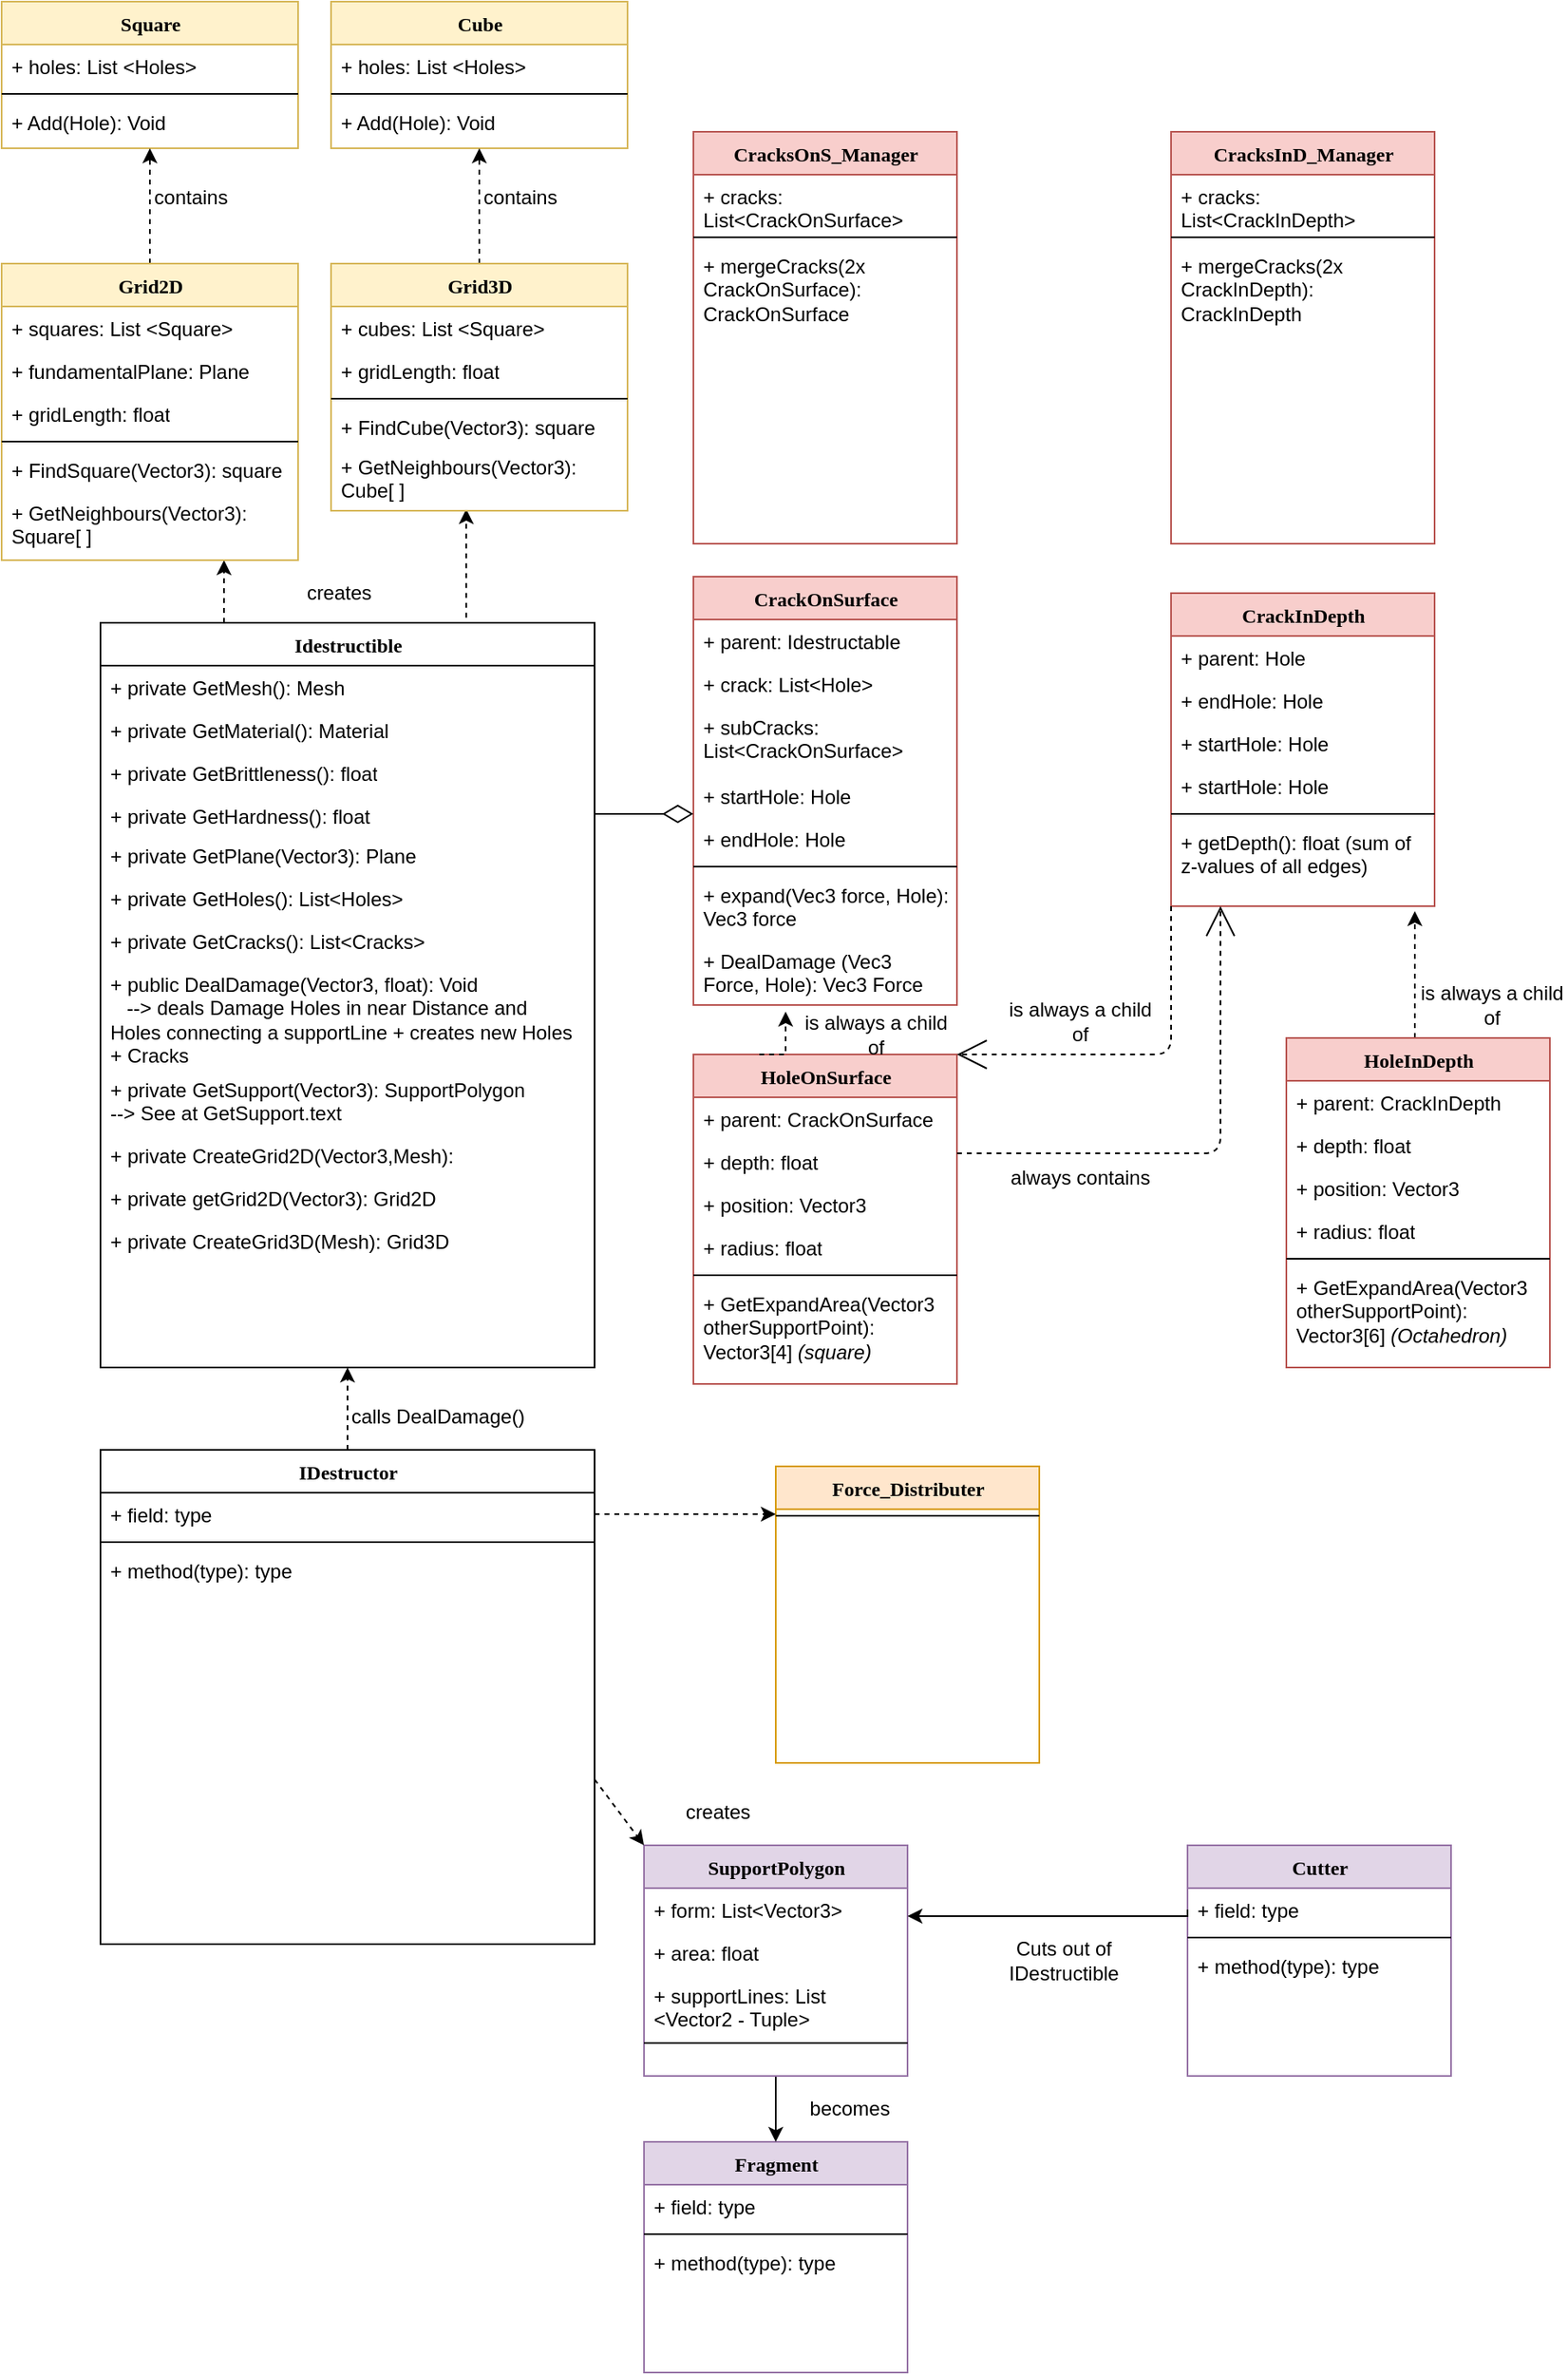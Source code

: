 <mxfile version="14.6.13" type="device"><diagram name="Page-1" id="9f46799a-70d6-7492-0946-bef42562c5a5"><mxGraphModel dx="1086" dy="1656" grid="1" gridSize="10" guides="1" tooltips="1" connect="1" arrows="1" fold="1" page="1" pageScale="1" pageWidth="1100" pageHeight="850" background="#ffffff" math="0" shadow="0"><root><mxCell id="0"/><mxCell id="1" parent="0"/><mxCell id="piRgYFpCSNk2tll7pxg5-8" style="edgeStyle=orthogonalEdgeStyle;rounded=0;orthogonalLoop=1;jettySize=auto;html=1;exitX=0.25;exitY=0;exitDx=0;exitDy=0;entryX=0.75;entryY=1;entryDx=0;entryDy=0;dashed=1;" edge="1" parent="1" source="78961159f06e98e8-17" target="oGWuJyomSNoIkDx-UlUw-43"><mxGeometry relative="1" as="geometry"/></mxCell><mxCell id="piRgYFpCSNk2tll7pxg5-9" style="edgeStyle=orthogonalEdgeStyle;rounded=0;orthogonalLoop=1;jettySize=auto;html=1;exitX=0.75;exitY=0;exitDx=0;exitDy=0;dashed=1;entryX=0.456;entryY=0.975;entryDx=0;entryDy=0;entryPerimeter=0;" edge="1" parent="1" source="78961159f06e98e8-17" target="oGWuJyomSNoIkDx-UlUw-89"><mxGeometry relative="1" as="geometry"><mxPoint x="305" y="40" as="targetPoint"/><Array as="points"><mxPoint x="302" y="98"/></Array></mxGeometry></mxCell><mxCell id="78961159f06e98e8-17" value="Idestructible" style="swimlane;html=1;fontStyle=1;align=center;verticalAlign=top;childLayout=stackLayout;horizontal=1;startSize=26;horizontalStack=0;resizeParent=1;resizeLast=0;collapsible=1;marginBottom=0;swimlaneFillColor=#ffffff;rounded=0;shadow=0;comic=0;labelBackgroundColor=none;strokeWidth=1;fillColor=none;fontFamily=Verdana;fontSize=12" parent="1" vertex="1"><mxGeometry x="80" y="98" width="300" height="452" as="geometry"/></mxCell><mxCell id="78961159f06e98e8-20" value="+ private GetMesh(): Mesh" style="text;html=1;strokeColor=none;fillColor=none;align=left;verticalAlign=top;spacingLeft=4;spacingRight=4;whiteSpace=wrap;overflow=hidden;rotatable=0;points=[[0,0.5],[1,0.5]];portConstraint=eastwest;" parent="78961159f06e98e8-17" vertex="1"><mxGeometry y="26" width="300" height="26" as="geometry"/></mxCell><mxCell id="oGWuJyomSNoIkDx-UlUw-1" value="+ private GetMaterial(): Material" style="text;html=1;strokeColor=none;fillColor=none;align=left;verticalAlign=top;spacingLeft=4;spacingRight=4;whiteSpace=wrap;overflow=hidden;rotatable=0;points=[[0,0.5],[1,0.5]];portConstraint=eastwest;" parent="78961159f06e98e8-17" vertex="1"><mxGeometry y="52" width="300" height="26" as="geometry"/></mxCell><mxCell id="78961159f06e98e8-27" value="+ private GetBrittleness(): float" style="text;html=1;strokeColor=none;fillColor=none;align=left;verticalAlign=top;spacingLeft=4;spacingRight=4;whiteSpace=wrap;overflow=hidden;rotatable=0;points=[[0,0.5],[1,0.5]];portConstraint=eastwest;" parent="78961159f06e98e8-17" vertex="1"><mxGeometry y="78" width="300" height="26" as="geometry"/></mxCell><mxCell id="oGWuJyomSNoIkDx-UlUw-41" value="+ private GetHardness(): float" style="text;html=1;strokeColor=none;fillColor=none;align=left;verticalAlign=top;spacingLeft=4;spacingRight=4;whiteSpace=wrap;overflow=hidden;rotatable=0;points=[[0,0.5],[1,0.5]];portConstraint=eastwest;" parent="78961159f06e98e8-17" vertex="1"><mxGeometry y="104" width="300" height="24" as="geometry"/></mxCell><mxCell id="oGWuJyomSNoIkDx-UlUw-5" value="+ private GetPlane(Vector3): Plane" style="text;html=1;strokeColor=none;fillColor=none;align=left;verticalAlign=top;spacingLeft=4;spacingRight=4;whiteSpace=wrap;overflow=hidden;rotatable=0;points=[[0,0.5],[1,0.5]];portConstraint=eastwest;" parent="78961159f06e98e8-17" vertex="1"><mxGeometry y="128" width="300" height="26" as="geometry"/></mxCell><mxCell id="oGWuJyomSNoIkDx-UlUw-4" value="+ private GetHoles(): List&amp;lt;Holes&amp;gt;" style="text;html=1;strokeColor=none;fillColor=none;align=left;verticalAlign=top;spacingLeft=4;spacingRight=4;whiteSpace=wrap;overflow=hidden;rotatable=0;points=[[0,0.5],[1,0.5]];portConstraint=eastwest;" parent="78961159f06e98e8-17" vertex="1"><mxGeometry y="154" width="300" height="26" as="geometry"/></mxCell><mxCell id="oGWuJyomSNoIkDx-UlUw-7" value="+ private GetCracks(): List&amp;lt;Cracks&amp;gt;" style="text;html=1;strokeColor=none;fillColor=none;align=left;verticalAlign=top;spacingLeft=4;spacingRight=4;whiteSpace=wrap;overflow=hidden;rotatable=0;points=[[0,0.5],[1,0.5]];portConstraint=eastwest;" parent="78961159f06e98e8-17" vertex="1"><mxGeometry y="180" width="300" height="26" as="geometry"/></mxCell><mxCell id="oGWuJyomSNoIkDx-UlUw-2" value="&lt;div&gt;+ public DealDamage(Vector3, float): Void&lt;/div&gt;&lt;div&gt;&amp;nbsp;&amp;nbsp; --&amp;gt; deals Damage Holes in near Distance and&amp;nbsp; Holes connecting a supportLine + creates new Holes + Cracks&lt;br&gt;&lt;/div&gt;" style="text;html=1;strokeColor=none;fillColor=none;align=left;verticalAlign=top;spacingLeft=4;spacingRight=4;whiteSpace=wrap;overflow=hidden;rotatable=0;points=[[0,0.5],[1,0.5]];portConstraint=eastwest;" parent="78961159f06e98e8-17" vertex="1"><mxGeometry y="206" width="300" height="64" as="geometry"/></mxCell><mxCell id="oGWuJyomSNoIkDx-UlUw-3" value="&lt;div&gt;+ private GetSupport(Vector3): SupportPolygon&lt;br&gt;&lt;/div&gt;&lt;div&gt;--&amp;gt; See at GetSupport.text&lt;br&gt;&lt;/div&gt;" style="text;html=1;strokeColor=none;fillColor=none;align=left;verticalAlign=top;spacingLeft=4;spacingRight=4;whiteSpace=wrap;overflow=hidden;rotatable=0;points=[[0,0.5],[1,0.5]];portConstraint=eastwest;" parent="78961159f06e98e8-17" vertex="1"><mxGeometry y="270" width="300" height="40" as="geometry"/></mxCell><mxCell id="oGWuJyomSNoIkDx-UlUw-75" value="+ private CreateGrid2D(Vector3,Mesh): " style="text;html=1;strokeColor=none;fillColor=none;align=left;verticalAlign=top;spacingLeft=4;spacingRight=4;whiteSpace=wrap;overflow=hidden;rotatable=0;points=[[0,0.5],[1,0.5]];portConstraint=eastwest;" parent="78961159f06e98e8-17" vertex="1"><mxGeometry y="310" width="300" height="26" as="geometry"/></mxCell><mxCell id="oGWuJyomSNoIkDx-UlUw-74" value="+ private getGrid2D(Vector3): Grid2D " style="text;html=1;strokeColor=none;fillColor=none;align=left;verticalAlign=top;spacingLeft=4;spacingRight=4;whiteSpace=wrap;overflow=hidden;rotatable=0;points=[[0,0.5],[1,0.5]];portConstraint=eastwest;" parent="78961159f06e98e8-17" vertex="1"><mxGeometry y="336" width="300" height="26" as="geometry"/></mxCell><mxCell id="oGWuJyomSNoIkDx-UlUw-40" value="+ private CreateGrid3D(Mesh): Grid3D" style="text;html=1;strokeColor=none;fillColor=none;align=left;verticalAlign=top;spacingLeft=4;spacingRight=4;whiteSpace=wrap;overflow=hidden;rotatable=0;points=[[0,0.5],[1,0.5]];portConstraint=eastwest;" parent="78961159f06e98e8-17" vertex="1"><mxGeometry y="362" width="300" height="24" as="geometry"/></mxCell><mxCell id="78961159f06e98e8-30" value="CrackOnSurface" style="swimlane;html=1;fontStyle=1;align=center;verticalAlign=top;childLayout=stackLayout;horizontal=1;startSize=26;horizontalStack=0;resizeParent=1;resizeLast=0;collapsible=1;marginBottom=0;swimlaneFillColor=#ffffff;rounded=0;shadow=0;comic=0;labelBackgroundColor=none;strokeWidth=1;fillColor=#f8cecc;fontFamily=Verdana;fontSize=12;strokeColor=#b85450;" parent="1" vertex="1"><mxGeometry x="440" y="70" width="160" height="260" as="geometry"/></mxCell><mxCell id="78961159f06e98e8-31" value="+ parent: Idestructable" style="text;html=1;strokeColor=none;fillColor=none;align=left;verticalAlign=top;spacingLeft=4;spacingRight=4;whiteSpace=wrap;overflow=hidden;rotatable=0;points=[[0,0.5],[1,0.5]];portConstraint=eastwest;" parent="78961159f06e98e8-30" vertex="1"><mxGeometry y="26" width="160" height="26" as="geometry"/></mxCell><mxCell id="78961159f06e98e8-32" value="+ crack: List&amp;lt;Hole&amp;gt;" style="text;html=1;strokeColor=none;fillColor=none;align=left;verticalAlign=top;spacingLeft=4;spacingRight=4;whiteSpace=wrap;overflow=hidden;rotatable=0;points=[[0,0.5],[1,0.5]];portConstraint=eastwest;" parent="78961159f06e98e8-30" vertex="1"><mxGeometry y="52" width="160" height="26" as="geometry"/></mxCell><mxCell id="FCiS4-uJsRQWY3Actarr-5" value="+ subCracks: List&amp;lt;CrackOnSurface&amp;gt;" style="text;html=1;strokeColor=none;fillColor=none;align=left;verticalAlign=top;spacingLeft=4;spacingRight=4;whiteSpace=wrap;overflow=hidden;rotatable=0;points=[[0,0.5],[1,0.5]];portConstraint=eastwest;" parent="78961159f06e98e8-30" vertex="1"><mxGeometry y="78" width="160" height="42" as="geometry"/></mxCell><mxCell id="78961159f06e98e8-33" value="+ startHole: Hole" style="text;html=1;strokeColor=none;fillColor=none;align=left;verticalAlign=top;spacingLeft=4;spacingRight=4;whiteSpace=wrap;overflow=hidden;rotatable=0;points=[[0,0.5],[1,0.5]];portConstraint=eastwest;" parent="78961159f06e98e8-30" vertex="1"><mxGeometry y="120" width="160" height="26" as="geometry"/></mxCell><mxCell id="78961159f06e98e8-34" value="+ endHole: Hole" style="text;html=1;strokeColor=none;fillColor=none;align=left;verticalAlign=top;spacingLeft=4;spacingRight=4;whiteSpace=wrap;overflow=hidden;rotatable=0;points=[[0,0.5],[1,0.5]];portConstraint=eastwest;" parent="78961159f06e98e8-30" vertex="1"><mxGeometry y="146" width="160" height="26" as="geometry"/></mxCell><mxCell id="78961159f06e98e8-38" value="" style="line;html=1;strokeWidth=1;fillColor=none;align=left;verticalAlign=middle;spacingTop=-1;spacingLeft=3;spacingRight=3;rotatable=0;labelPosition=right;points=[];portConstraint=eastwest;" parent="78961159f06e98e8-30" vertex="1"><mxGeometry y="172" width="160" height="8" as="geometry"/></mxCell><mxCell id="78961159f06e98e8-39" value="&lt;div&gt;+ expand(Vec3 force, Hole): &lt;br&gt;&lt;/div&gt;&lt;div&gt;Vec3 force&lt;/div&gt;" style="text;html=1;strokeColor=none;fillColor=none;align=left;verticalAlign=top;spacingLeft=4;spacingRight=4;whiteSpace=wrap;overflow=hidden;rotatable=0;points=[[0,0.5],[1,0.5]];portConstraint=eastwest;" parent="78961159f06e98e8-30" vertex="1"><mxGeometry y="180" width="160" height="40" as="geometry"/></mxCell><mxCell id="78961159f06e98e8-40" value="+ DealDamage (Vec3 Force, Hole): Vec3 Force" style="text;html=1;strokeColor=none;fillColor=none;align=left;verticalAlign=top;spacingLeft=4;spacingRight=4;whiteSpace=wrap;overflow=hidden;rotatable=0;points=[[0,0.5],[1,0.5]];portConstraint=eastwest;" parent="78961159f06e98e8-30" vertex="1"><mxGeometry y="220" width="160" height="40" as="geometry"/></mxCell><mxCell id="78961159f06e98e8-43" value="HoleOnSurface" style="swimlane;html=1;fontStyle=1;align=center;verticalAlign=top;childLayout=stackLayout;horizontal=1;startSize=26;horizontalStack=0;resizeParent=1;resizeLast=0;collapsible=1;marginBottom=0;swimlaneFillColor=#ffffff;rounded=0;shadow=0;comic=0;labelBackgroundColor=none;strokeWidth=1;fillColor=#f8cecc;fontFamily=Verdana;fontSize=12;strokeColor=#b85450;" parent="1" vertex="1"><mxGeometry x="440" y="360" width="160" height="200" as="geometry"/></mxCell><mxCell id="oGWuJyomSNoIkDx-UlUw-8" value="+ parent: CrackOnSurface" style="text;html=1;strokeColor=none;fillColor=none;align=left;verticalAlign=top;spacingLeft=4;spacingRight=4;whiteSpace=wrap;overflow=hidden;rotatable=0;points=[[0,0.5],[1,0.5]];portConstraint=eastwest;" parent="78961159f06e98e8-43" vertex="1"><mxGeometry y="26" width="160" height="26" as="geometry"/></mxCell><mxCell id="78961159f06e98e8-45" value="+ depth: float" style="text;html=1;strokeColor=none;fillColor=none;align=left;verticalAlign=top;spacingLeft=4;spacingRight=4;whiteSpace=wrap;overflow=hidden;rotatable=0;points=[[0,0.5],[1,0.5]];portConstraint=eastwest;" parent="78961159f06e98e8-43" vertex="1"><mxGeometry y="52" width="160" height="26" as="geometry"/></mxCell><mxCell id="78961159f06e98e8-49" value="+ position: Vector3" style="text;html=1;strokeColor=none;fillColor=none;align=left;verticalAlign=top;spacingLeft=4;spacingRight=4;whiteSpace=wrap;overflow=hidden;rotatable=0;points=[[0,0.5],[1,0.5]];portConstraint=eastwest;" parent="78961159f06e98e8-43" vertex="1"><mxGeometry y="78" width="160" height="26" as="geometry"/></mxCell><mxCell id="78961159f06e98e8-50" value="+ radius: float" style="text;html=1;strokeColor=none;fillColor=none;align=left;verticalAlign=top;spacingLeft=4;spacingRight=4;whiteSpace=wrap;overflow=hidden;rotatable=0;points=[[0,0.5],[1,0.5]];portConstraint=eastwest;" parent="78961159f06e98e8-43" vertex="1"><mxGeometry y="104" width="160" height="26" as="geometry"/></mxCell><mxCell id="78961159f06e98e8-51" value="" style="line;html=1;strokeWidth=1;fillColor=none;align=left;verticalAlign=middle;spacingTop=-1;spacingLeft=3;spacingRight=3;rotatable=0;labelPosition=right;points=[];portConstraint=eastwest;" parent="78961159f06e98e8-43" vertex="1"><mxGeometry y="130" width="160" height="8" as="geometry"/></mxCell><mxCell id="78961159f06e98e8-52" value="+ GetExpandArea(Vector3 otherSupportPoint): Vector3[4] &lt;i&gt;(square)&lt;/i&gt;" style="text;html=1;strokeColor=none;fillColor=none;align=left;verticalAlign=top;spacingLeft=4;spacingRight=4;whiteSpace=wrap;overflow=hidden;rotatable=0;points=[[0,0.5],[1,0.5]];portConstraint=eastwest;" parent="78961159f06e98e8-43" vertex="1"><mxGeometry y="138" width="160" height="52" as="geometry"/></mxCell><mxCell id="piRgYFpCSNk2tll7pxg5-22" style="edgeStyle=orthogonalEdgeStyle;rounded=0;orthogonalLoop=1;jettySize=auto;html=1;exitX=0.5;exitY=0;exitDx=0;exitDy=0;entryX=0.5;entryY=1;entryDx=0;entryDy=0;dashed=1;" edge="1" parent="1" source="78961159f06e98e8-56" target="78961159f06e98e8-17"><mxGeometry relative="1" as="geometry"/></mxCell><mxCell id="78961159f06e98e8-56" value="IDestructor" style="swimlane;html=1;fontStyle=1;align=center;verticalAlign=top;childLayout=stackLayout;horizontal=1;startSize=26;horizontalStack=0;resizeParent=1;resizeLast=0;collapsible=1;marginBottom=0;swimlaneFillColor=#ffffff;rounded=0;shadow=0;comic=0;labelBackgroundColor=none;strokeWidth=1;fillColor=none;fontFamily=Verdana;fontSize=12" parent="1" vertex="1"><mxGeometry x="80" y="600" width="300" height="300" as="geometry"/></mxCell><mxCell id="78961159f06e98e8-57" value="+ field: type" style="text;html=1;strokeColor=none;fillColor=none;align=left;verticalAlign=top;spacingLeft=4;spacingRight=4;whiteSpace=wrap;overflow=hidden;rotatable=0;points=[[0,0.5],[1,0.5]];portConstraint=eastwest;" parent="78961159f06e98e8-56" vertex="1"><mxGeometry y="26" width="300" height="26" as="geometry"/></mxCell><mxCell id="78961159f06e98e8-64" value="" style="line;html=1;strokeWidth=1;fillColor=none;align=left;verticalAlign=middle;spacingTop=-1;spacingLeft=3;spacingRight=3;rotatable=0;labelPosition=right;points=[];portConstraint=eastwest;" parent="78961159f06e98e8-56" vertex="1"><mxGeometry y="52" width="300" height="8" as="geometry"/></mxCell><mxCell id="78961159f06e98e8-68" value="+ method(type): type" style="text;html=1;strokeColor=none;fillColor=none;align=left;verticalAlign=top;spacingLeft=4;spacingRight=4;whiteSpace=wrap;overflow=hidden;rotatable=0;points=[[0,0.5],[1,0.5]];portConstraint=eastwest;" parent="78961159f06e98e8-56" vertex="1"><mxGeometry y="60" width="300" height="26" as="geometry"/></mxCell><mxCell id="78961159f06e98e8-69" value="CrackInDepth" style="swimlane;html=1;fontStyle=1;align=center;verticalAlign=top;childLayout=stackLayout;horizontal=1;startSize=26;horizontalStack=0;resizeParent=1;resizeLast=0;collapsible=1;marginBottom=0;swimlaneFillColor=#ffffff;rounded=0;shadow=0;comic=0;labelBackgroundColor=none;strokeWidth=1;fillColor=#f8cecc;fontFamily=Verdana;fontSize=12;strokeColor=#b85450;" parent="1" vertex="1"><mxGeometry x="730" y="80" width="160" height="190" as="geometry"/></mxCell><mxCell id="78961159f06e98e8-70" value="+ parent: Hole" style="text;html=1;strokeColor=none;fillColor=none;align=left;verticalAlign=top;spacingLeft=4;spacingRight=4;whiteSpace=wrap;overflow=hidden;rotatable=0;points=[[0,0.5],[1,0.5]];portConstraint=eastwest;" parent="78961159f06e98e8-69" vertex="1"><mxGeometry y="26" width="160" height="26" as="geometry"/></mxCell><mxCell id="oGWuJyomSNoIkDx-UlUw-94" value="+ endHole: Hole" style="text;html=1;strokeColor=none;fillColor=none;align=left;verticalAlign=top;spacingLeft=4;spacingRight=4;whiteSpace=wrap;overflow=hidden;rotatable=0;points=[[0,0.5],[1,0.5]];portConstraint=eastwest;" parent="78961159f06e98e8-69" vertex="1"><mxGeometry y="52" width="160" height="26" as="geometry"/></mxCell><mxCell id="gMckMc0thLm8B-puKEMD-7" value="+ startHole: Hole" style="text;html=1;strokeColor=none;fillColor=none;align=left;verticalAlign=top;spacingLeft=4;spacingRight=4;whiteSpace=wrap;overflow=hidden;rotatable=0;points=[[0,0.5],[1,0.5]];portConstraint=eastwest;" parent="78961159f06e98e8-69" vertex="1"><mxGeometry y="78" width="160" height="26" as="geometry"/></mxCell><mxCell id="oGWuJyomSNoIkDx-UlUw-93" value="+ startHole: Hole" style="text;html=1;strokeColor=none;fillColor=none;align=left;verticalAlign=top;spacingLeft=4;spacingRight=4;whiteSpace=wrap;overflow=hidden;rotatable=0;points=[[0,0.5],[1,0.5]];portConstraint=eastwest;" parent="78961159f06e98e8-69" vertex="1"><mxGeometry y="104" width="160" height="26" as="geometry"/></mxCell><mxCell id="78961159f06e98e8-77" value="" style="line;html=1;strokeWidth=1;fillColor=none;align=left;verticalAlign=middle;spacingTop=-1;spacingLeft=3;spacingRight=3;rotatable=0;labelPosition=right;points=[];portConstraint=eastwest;" parent="78961159f06e98e8-69" vertex="1"><mxGeometry y="130" width="160" height="8" as="geometry"/></mxCell><mxCell id="gMckMc0thLm8B-puKEMD-16" value="+ getDepth(): float (sum of z-values of all edges)" style="text;html=1;strokeColor=none;fillColor=none;align=left;verticalAlign=top;spacingLeft=4;spacingRight=4;whiteSpace=wrap;overflow=hidden;rotatable=0;points=[[0,0.5],[1,0.5]];portConstraint=eastwest;" parent="78961159f06e98e8-69" vertex="1"><mxGeometry y="138" width="160" height="52" as="geometry"/></mxCell><mxCell id="78961159f06e98e8-82" value="Square" style="swimlane;html=1;fontStyle=1;align=center;verticalAlign=top;childLayout=stackLayout;horizontal=1;startSize=26;horizontalStack=0;resizeParent=1;resizeLast=0;collapsible=1;marginBottom=0;swimlaneFillColor=#ffffff;rounded=0;shadow=0;comic=0;labelBackgroundColor=none;strokeWidth=1;fillColor=#fff2cc;fontFamily=Verdana;fontSize=12;strokeColor=#d6b656;" parent="1" vertex="1"><mxGeometry x="20" y="-279" width="180" height="89" as="geometry"/></mxCell><mxCell id="78961159f06e98e8-83" value="+ holes: List &amp;lt;Holes&amp;gt;" style="text;html=1;strokeColor=none;fillColor=none;align=left;verticalAlign=top;spacingLeft=4;spacingRight=4;whiteSpace=wrap;overflow=hidden;rotatable=0;points=[[0,0.5],[1,0.5]];portConstraint=eastwest;" parent="78961159f06e98e8-82" vertex="1"><mxGeometry y="26" width="180" height="26" as="geometry"/></mxCell><mxCell id="78961159f06e98e8-90" value="" style="line;html=1;strokeWidth=1;fillColor=none;align=left;verticalAlign=middle;spacingTop=-1;spacingLeft=3;spacingRight=3;rotatable=0;labelPosition=right;points=[];portConstraint=eastwest;" parent="78961159f06e98e8-82" vertex="1"><mxGeometry y="52" width="180" height="8" as="geometry"/></mxCell><mxCell id="78961159f06e98e8-91" value="+ Add(Hole): Void" style="text;html=1;strokeColor=none;fillColor=none;align=left;verticalAlign=top;spacingLeft=4;spacingRight=4;whiteSpace=wrap;overflow=hidden;rotatable=0;points=[[0,0.5],[1,0.5]];portConstraint=eastwest;" parent="78961159f06e98e8-82" vertex="1"><mxGeometry y="60" width="180" height="26" as="geometry"/></mxCell><mxCell id="78961159f06e98e8-108" value="Fragment " style="swimlane;html=1;fontStyle=1;align=center;verticalAlign=top;childLayout=stackLayout;horizontal=1;startSize=26;horizontalStack=0;resizeParent=1;resizeLast=0;collapsible=1;marginBottom=0;swimlaneFillColor=#ffffff;rounded=0;shadow=0;comic=0;labelBackgroundColor=none;strokeWidth=1;fillColor=#e1d5e7;fontFamily=Verdana;fontSize=12;strokeColor=#9673a6;" parent="1" vertex="1"><mxGeometry x="410" y="1020" width="160" height="140" as="geometry"/></mxCell><mxCell id="78961159f06e98e8-109" value="+ field: type" style="text;html=1;strokeColor=none;fillColor=none;align=left;verticalAlign=top;spacingLeft=4;spacingRight=4;whiteSpace=wrap;overflow=hidden;rotatable=0;points=[[0,0.5],[1,0.5]];portConstraint=eastwest;" parent="78961159f06e98e8-108" vertex="1"><mxGeometry y="26" width="160" height="26" as="geometry"/></mxCell><mxCell id="78961159f06e98e8-116" value="" style="line;html=1;strokeWidth=1;fillColor=none;align=left;verticalAlign=middle;spacingTop=-1;spacingLeft=3;spacingRight=3;rotatable=0;labelPosition=right;points=[];portConstraint=eastwest;" parent="78961159f06e98e8-108" vertex="1"><mxGeometry y="52" width="160" height="8" as="geometry"/></mxCell><mxCell id="FCiS4-uJsRQWY3Actarr-7" value="+ method(type): type" style="text;html=1;strokeColor=none;fillColor=none;align=left;verticalAlign=top;spacingLeft=4;spacingRight=4;whiteSpace=wrap;overflow=hidden;rotatable=0;points=[[0,0.5],[1,0.5]];portConstraint=eastwest;" parent="78961159f06e98e8-108" vertex="1"><mxGeometry y="60" width="160" height="26" as="geometry"/></mxCell><mxCell id="78961159f06e98e8-121" style="edgeStyle=elbowEdgeStyle;html=1;labelBackgroundColor=none;startFill=0;startSize=8;endArrow=diamondThin;endFill=0;endSize=16;fontFamily=Verdana;fontSize=12;elbow=vertical;" parent="1" source="78961159f06e98e8-17" target="78961159f06e98e8-30" edge="1"><mxGeometry relative="1" as="geometry"><mxPoint x="250" y="259.882" as="sourcePoint"/></mxGeometry></mxCell><mxCell id="oGWuJyomSNoIkDx-UlUw-15" style="edgeStyle=elbowEdgeStyle;html=1;labelBackgroundColor=none;startFill=0;startSize=8;endArrow=open;endFill=0;endSize=16;fontFamily=Verdana;fontSize=12;elbow=vertical;dashed=1;" parent="1" edge="1"><mxGeometry relative="1" as="geometry"><mxPoint x="730" y="270" as="sourcePoint"/><mxPoint x="600" y="360" as="targetPoint"/><Array as="points"><mxPoint x="680" y="360"/><mxPoint x="680" y="370"/><mxPoint x="690" y="350"/><mxPoint x="590" y="360"/><mxPoint x="620" y="290"/><mxPoint x="620" y="340"/><mxPoint x="660" y="290"/><mxPoint x="650" y="405"/><mxPoint x="600" y="320"/><mxPoint x="600" y="410"/><mxPoint x="840" y="222"/></Array></mxGeometry></mxCell><mxCell id="oGWuJyomSNoIkDx-UlUw-16" value="&lt;div&gt;is always a child of&lt;br&gt;&lt;/div&gt;" style="text;html=1;strokeColor=none;fillColor=none;align=center;verticalAlign=middle;whiteSpace=wrap;rounded=0;" parent="1" vertex="1"><mxGeometry x="630" y="330" width="90" height="20" as="geometry"/></mxCell><mxCell id="oGWuJyomSNoIkDx-UlUw-17" value="Cutter" style="swimlane;html=1;fontStyle=1;align=center;verticalAlign=top;childLayout=stackLayout;horizontal=1;startSize=26;horizontalStack=0;resizeParent=1;resizeLast=0;collapsible=1;marginBottom=0;swimlaneFillColor=#ffffff;rounded=0;shadow=0;comic=0;labelBackgroundColor=none;strokeWidth=1;fillColor=#e1d5e7;fontFamily=Verdana;fontSize=12;strokeColor=#9673a6;" parent="1" vertex="1"><mxGeometry x="740" y="840" width="160" height="140" as="geometry"/></mxCell><mxCell id="oGWuJyomSNoIkDx-UlUw-18" value="+ field: type" style="text;html=1;strokeColor=none;fillColor=none;align=left;verticalAlign=top;spacingLeft=4;spacingRight=4;whiteSpace=wrap;overflow=hidden;rotatable=0;points=[[0,0.5],[1,0.5]];portConstraint=eastwest;" parent="oGWuJyomSNoIkDx-UlUw-17" vertex="1"><mxGeometry y="26" width="160" height="26" as="geometry"/></mxCell><mxCell id="oGWuJyomSNoIkDx-UlUw-25" value="" style="line;html=1;strokeWidth=1;fillColor=none;align=left;verticalAlign=middle;spacingTop=-1;spacingLeft=3;spacingRight=3;rotatable=0;labelPosition=right;points=[];portConstraint=eastwest;" parent="oGWuJyomSNoIkDx-UlUw-17" vertex="1"><mxGeometry y="52" width="160" height="8" as="geometry"/></mxCell><mxCell id="oGWuJyomSNoIkDx-UlUw-26" value="+ method(type): type" style="text;html=1;strokeColor=none;fillColor=none;align=left;verticalAlign=top;spacingLeft=4;spacingRight=4;whiteSpace=wrap;overflow=hidden;rotatable=0;points=[[0,0.5],[1,0.5]];portConstraint=eastwest;" parent="oGWuJyomSNoIkDx-UlUw-17" vertex="1"><mxGeometry y="60" width="160" height="26" as="geometry"/></mxCell><mxCell id="oGWuJyomSNoIkDx-UlUw-28" value="CracksInD_Manager" style="swimlane;html=1;fontStyle=1;align=center;verticalAlign=top;childLayout=stackLayout;horizontal=1;startSize=26;horizontalStack=0;resizeParent=1;resizeLast=0;collapsible=1;marginBottom=0;swimlaneFillColor=#ffffff;rounded=0;shadow=0;comic=0;labelBackgroundColor=none;strokeWidth=1;fillColor=#f8cecc;fontFamily=Verdana;fontSize=12;strokeColor=#b85450;" parent="1" vertex="1"><mxGeometry x="730" y="-200" width="160" height="250" as="geometry"/></mxCell><mxCell id="FCiS4-uJsRQWY3Actarr-3" value="+ cracks: List&amp;lt;CrackInDepth&amp;gt;" style="text;html=1;strokeColor=none;fillColor=none;align=left;verticalAlign=top;spacingLeft=4;spacingRight=4;whiteSpace=wrap;overflow=hidden;rotatable=0;points=[[0,0.5],[1,0.5]];portConstraint=eastwest;" parent="oGWuJyomSNoIkDx-UlUw-28" vertex="1"><mxGeometry y="26" width="160" height="34" as="geometry"/></mxCell><mxCell id="oGWuJyomSNoIkDx-UlUw-36" value="" style="line;html=1;strokeWidth=1;fillColor=none;align=left;verticalAlign=middle;spacingTop=-1;spacingLeft=3;spacingRight=3;rotatable=0;labelPosition=right;points=[];portConstraint=eastwest;" parent="oGWuJyomSNoIkDx-UlUw-28" vertex="1"><mxGeometry y="60" width="160" height="8" as="geometry"/></mxCell><mxCell id="FCiS4-uJsRQWY3Actarr-4" value="+ mergeCracks(2x CrackInDepth): CrackInDepth" style="text;html=1;strokeColor=none;fillColor=none;align=left;verticalAlign=top;spacingLeft=4;spacingRight=4;whiteSpace=wrap;overflow=hidden;rotatable=0;points=[[0,0.5],[1,0.5]];portConstraint=eastwest;" parent="oGWuJyomSNoIkDx-UlUw-28" vertex="1"><mxGeometry y="68" width="160" height="56" as="geometry"/></mxCell><mxCell id="piRgYFpCSNk2tll7pxg5-12" style="edgeStyle=orthogonalEdgeStyle;rounded=0;orthogonalLoop=1;jettySize=auto;html=1;exitX=0.5;exitY=0;exitDx=0;exitDy=0;entryX=0.5;entryY=1;entryDx=0;entryDy=0;dashed=1;" edge="1" parent="1" source="oGWuJyomSNoIkDx-UlUw-43" target="78961159f06e98e8-82"><mxGeometry relative="1" as="geometry"/></mxCell><mxCell id="oGWuJyomSNoIkDx-UlUw-43" value="Grid2D" style="swimlane;html=1;fontStyle=1;align=center;verticalAlign=top;childLayout=stackLayout;horizontal=1;startSize=26;horizontalStack=0;resizeParent=1;resizeLast=0;collapsible=1;marginBottom=0;swimlaneFillColor=#ffffff;rounded=0;shadow=0;comic=0;labelBackgroundColor=none;strokeWidth=1;fillColor=#fff2cc;fontFamily=Verdana;fontSize=12;strokeColor=#d6b656;" parent="1" vertex="1"><mxGeometry x="20" y="-120" width="180" height="180" as="geometry"/></mxCell><mxCell id="oGWuJyomSNoIkDx-UlUw-44" value="+ squares: List &amp;lt;Square&amp;gt;" style="text;html=1;strokeColor=none;fillColor=none;align=left;verticalAlign=top;spacingLeft=4;spacingRight=4;whiteSpace=wrap;overflow=hidden;rotatable=0;points=[[0,0.5],[1,0.5]];portConstraint=eastwest;" parent="oGWuJyomSNoIkDx-UlUw-43" vertex="1"><mxGeometry y="26" width="180" height="26" as="geometry"/></mxCell><mxCell id="oGWuJyomSNoIkDx-UlUw-45" value="&lt;div&gt;+ fundamentalPlane:&amp;nbsp;Plane&lt;/div&gt;" style="text;html=1;strokeColor=none;fillColor=none;align=left;verticalAlign=top;spacingLeft=4;spacingRight=4;whiteSpace=wrap;overflow=hidden;rotatable=0;points=[[0,0.5],[1,0.5]];portConstraint=eastwest;" parent="oGWuJyomSNoIkDx-UlUw-43" vertex="1"><mxGeometry y="52" width="180" height="26" as="geometry"/></mxCell><mxCell id="oGWuJyomSNoIkDx-UlUw-77" value="&lt;div&gt;+ gridLength: float&lt;br&gt;&lt;/div&gt;" style="text;html=1;strokeColor=none;fillColor=none;align=left;verticalAlign=top;spacingLeft=4;spacingRight=4;whiteSpace=wrap;overflow=hidden;rotatable=0;points=[[0,0.5],[1,0.5]];portConstraint=eastwest;" parent="oGWuJyomSNoIkDx-UlUw-43" vertex="1"><mxGeometry y="78" width="180" height="26" as="geometry"/></mxCell><mxCell id="oGWuJyomSNoIkDx-UlUw-51" value="" style="line;html=1;strokeWidth=1;fillColor=none;align=left;verticalAlign=middle;spacingTop=-1;spacingLeft=3;spacingRight=3;rotatable=0;labelPosition=right;points=[];portConstraint=eastwest;" parent="oGWuJyomSNoIkDx-UlUw-43" vertex="1"><mxGeometry y="104" width="180" height="8" as="geometry"/></mxCell><mxCell id="oGWuJyomSNoIkDx-UlUw-52" value="+ FindSquare(Vector3): square" style="text;html=1;strokeColor=none;fillColor=none;align=left;verticalAlign=top;spacingLeft=4;spacingRight=4;whiteSpace=wrap;overflow=hidden;rotatable=0;points=[[0,0.5],[1,0.5]];portConstraint=eastwest;" parent="oGWuJyomSNoIkDx-UlUw-43" vertex="1"><mxGeometry y="112" width="180" height="26" as="geometry"/></mxCell><mxCell id="oGWuJyomSNoIkDx-UlUw-88" value="+ GetNeighbours(Vector3): Square[ ]" style="text;html=1;strokeColor=none;fillColor=none;align=left;verticalAlign=top;spacingLeft=4;spacingRight=4;whiteSpace=wrap;overflow=hidden;rotatable=0;points=[[0,0.5],[1,0.5]];portConstraint=eastwest;" parent="oGWuJyomSNoIkDx-UlUw-43" vertex="1"><mxGeometry y="138" width="180" height="32" as="geometry"/></mxCell><mxCell id="oGWuJyomSNoIkDx-UlUw-54" value="CracksOnS_Manager" style="swimlane;html=1;fontStyle=1;align=center;verticalAlign=top;childLayout=stackLayout;horizontal=1;startSize=26;horizontalStack=0;resizeParent=1;resizeLast=0;collapsible=1;marginBottom=0;swimlaneFillColor=#ffffff;rounded=0;shadow=0;comic=0;labelBackgroundColor=none;strokeWidth=1;fillColor=#f8cecc;fontFamily=Verdana;fontSize=12;strokeColor=#b85450;" parent="1" vertex="1"><mxGeometry x="440" y="-200" width="160" height="250" as="geometry"/></mxCell><mxCell id="oGWuJyomSNoIkDx-UlUw-55" value="+ cracks: List&amp;lt;CrackOnSurface&amp;gt;" style="text;html=1;strokeColor=none;fillColor=none;align=left;verticalAlign=top;spacingLeft=4;spacingRight=4;whiteSpace=wrap;overflow=hidden;rotatable=0;points=[[0,0.5],[1,0.5]];portConstraint=eastwest;" parent="oGWuJyomSNoIkDx-UlUw-54" vertex="1"><mxGeometry y="26" width="160" height="34" as="geometry"/></mxCell><mxCell id="oGWuJyomSNoIkDx-UlUw-62" value="" style="line;html=1;strokeWidth=1;fillColor=none;align=left;verticalAlign=middle;spacingTop=-1;spacingLeft=3;spacingRight=3;rotatable=0;labelPosition=right;points=[];portConstraint=eastwest;" parent="oGWuJyomSNoIkDx-UlUw-54" vertex="1"><mxGeometry y="60" width="160" height="8" as="geometry"/></mxCell><mxCell id="oGWuJyomSNoIkDx-UlUw-63" value="+ mergeCracks(2x CrackOnSurface): CrackOnSurface" style="text;html=1;strokeColor=none;fillColor=none;align=left;verticalAlign=top;spacingLeft=4;spacingRight=4;whiteSpace=wrap;overflow=hidden;rotatable=0;points=[[0,0.5],[1,0.5]];portConstraint=eastwest;" parent="oGWuJyomSNoIkDx-UlUw-54" vertex="1"><mxGeometry y="68" width="160" height="56" as="geometry"/></mxCell><mxCell id="oGWuJyomSNoIkDx-UlUw-78" value="Cube" style="swimlane;html=1;fontStyle=1;align=center;verticalAlign=top;childLayout=stackLayout;horizontal=1;startSize=26;horizontalStack=0;resizeParent=1;resizeLast=0;collapsible=1;marginBottom=0;swimlaneFillColor=#ffffff;rounded=0;shadow=0;comic=0;labelBackgroundColor=none;strokeWidth=1;fillColor=#fff2cc;fontFamily=Verdana;fontSize=12;strokeColor=#d6b656;" parent="1" vertex="1"><mxGeometry x="220" y="-279" width="180" height="89" as="geometry"/></mxCell><mxCell id="oGWuJyomSNoIkDx-UlUw-79" value="+ holes: List &amp;lt;Holes&amp;gt;" style="text;html=1;strokeColor=none;fillColor=none;align=left;verticalAlign=top;spacingLeft=4;spacingRight=4;whiteSpace=wrap;overflow=hidden;rotatable=0;points=[[0,0.5],[1,0.5]];portConstraint=eastwest;" parent="oGWuJyomSNoIkDx-UlUw-78" vertex="1"><mxGeometry y="26" width="180" height="26" as="geometry"/></mxCell><mxCell id="oGWuJyomSNoIkDx-UlUw-80" value="" style="line;html=1;strokeWidth=1;fillColor=none;align=left;verticalAlign=middle;spacingTop=-1;spacingLeft=3;spacingRight=3;rotatable=0;labelPosition=right;points=[];portConstraint=eastwest;" parent="oGWuJyomSNoIkDx-UlUw-78" vertex="1"><mxGeometry y="52" width="180" height="8" as="geometry"/></mxCell><mxCell id="oGWuJyomSNoIkDx-UlUw-81" value="+ Add(Hole): Void" style="text;html=1;strokeColor=none;fillColor=none;align=left;verticalAlign=top;spacingLeft=4;spacingRight=4;whiteSpace=wrap;overflow=hidden;rotatable=0;points=[[0,0.5],[1,0.5]];portConstraint=eastwest;" parent="oGWuJyomSNoIkDx-UlUw-78" vertex="1"><mxGeometry y="60" width="180" height="26" as="geometry"/></mxCell><mxCell id="piRgYFpCSNk2tll7pxg5-13" style="edgeStyle=orthogonalEdgeStyle;rounded=0;orthogonalLoop=1;jettySize=auto;html=1;exitX=0.5;exitY=0;exitDx=0;exitDy=0;entryX=0.5;entryY=1;entryDx=0;entryDy=0;dashed=1;" edge="1" parent="1" source="oGWuJyomSNoIkDx-UlUw-82" target="oGWuJyomSNoIkDx-UlUw-78"><mxGeometry relative="1" as="geometry"/></mxCell><mxCell id="oGWuJyomSNoIkDx-UlUw-82" value="Grid3D" style="swimlane;html=1;fontStyle=1;align=center;verticalAlign=top;childLayout=stackLayout;horizontal=1;startSize=26;horizontalStack=0;resizeParent=1;resizeLast=0;collapsible=1;marginBottom=0;swimlaneFillColor=#ffffff;rounded=0;shadow=0;comic=0;labelBackgroundColor=none;strokeWidth=1;fillColor=#fff2cc;fontFamily=Verdana;fontSize=12;strokeColor=#d6b656;" parent="1" vertex="1"><mxGeometry x="220" y="-120" width="180" height="150" as="geometry"/></mxCell><mxCell id="oGWuJyomSNoIkDx-UlUw-83" value="+ cubes: List &amp;lt;Square&amp;gt;" style="text;html=1;strokeColor=none;fillColor=none;align=left;verticalAlign=top;spacingLeft=4;spacingRight=4;whiteSpace=wrap;overflow=hidden;rotatable=0;points=[[0,0.5],[1,0.5]];portConstraint=eastwest;" parent="oGWuJyomSNoIkDx-UlUw-82" vertex="1"><mxGeometry y="26" width="180" height="26" as="geometry"/></mxCell><mxCell id="oGWuJyomSNoIkDx-UlUw-85" value="&lt;div&gt;+ gridLength: float&lt;br&gt;&lt;/div&gt;" style="text;html=1;strokeColor=none;fillColor=none;align=left;verticalAlign=top;spacingLeft=4;spacingRight=4;whiteSpace=wrap;overflow=hidden;rotatable=0;points=[[0,0.5],[1,0.5]];portConstraint=eastwest;" parent="oGWuJyomSNoIkDx-UlUw-82" vertex="1"><mxGeometry y="52" width="180" height="26" as="geometry"/></mxCell><mxCell id="oGWuJyomSNoIkDx-UlUw-86" value="" style="line;html=1;strokeWidth=1;fillColor=none;align=left;verticalAlign=middle;spacingTop=-1;spacingLeft=3;spacingRight=3;rotatable=0;labelPosition=right;points=[];portConstraint=eastwest;" parent="oGWuJyomSNoIkDx-UlUw-82" vertex="1"><mxGeometry y="78" width="180" height="8" as="geometry"/></mxCell><mxCell id="oGWuJyomSNoIkDx-UlUw-87" value="+ FindCube(Vector3): square" style="text;html=1;strokeColor=none;fillColor=none;align=left;verticalAlign=top;spacingLeft=4;spacingRight=4;whiteSpace=wrap;overflow=hidden;rotatable=0;points=[[0,0.5],[1,0.5]];portConstraint=eastwest;" parent="oGWuJyomSNoIkDx-UlUw-82" vertex="1"><mxGeometry y="86" width="180" height="24" as="geometry"/></mxCell><mxCell id="oGWuJyomSNoIkDx-UlUw-89" value="+ GetNeighbours(Vector3): Cube[ ]" style="text;html=1;strokeColor=none;fillColor=none;align=left;verticalAlign=top;spacingLeft=4;spacingRight=4;whiteSpace=wrap;overflow=hidden;rotatable=0;points=[[0,0.5],[1,0.5]];portConstraint=eastwest;" parent="oGWuJyomSNoIkDx-UlUw-82" vertex="1"><mxGeometry y="110" width="180" height="40" as="geometry"/></mxCell><mxCell id="piRgYFpCSNk2tll7pxg5-3" style="edgeStyle=orthogonalEdgeStyle;rounded=0;orthogonalLoop=1;jettySize=auto;html=1;exitX=0.5;exitY=1;exitDx=0;exitDy=0;entryX=0.5;entryY=0;entryDx=0;entryDy=0;" edge="1" parent="1" source="oGWuJyomSNoIkDx-UlUw-95" target="78961159f06e98e8-108"><mxGeometry relative="1" as="geometry"/></mxCell><mxCell id="oGWuJyomSNoIkDx-UlUw-95" value="SupportPolygon" style="swimlane;html=1;fontStyle=1;align=center;verticalAlign=top;childLayout=stackLayout;horizontal=1;startSize=26;horizontalStack=0;resizeParent=1;resizeLast=0;collapsible=1;marginBottom=0;swimlaneFillColor=#ffffff;rounded=0;shadow=0;comic=0;labelBackgroundColor=none;strokeWidth=1;fillColor=#e1d5e7;fontFamily=Verdana;fontSize=12;strokeColor=#9673a6;" parent="1" vertex="1"><mxGeometry x="410" y="840" width="160" height="140" as="geometry"/></mxCell><mxCell id="oGWuJyomSNoIkDx-UlUw-96" value="+ form: List&amp;lt;Vector3&amp;gt;" style="text;html=1;strokeColor=none;fillColor=none;align=left;verticalAlign=top;spacingLeft=4;spacingRight=4;whiteSpace=wrap;overflow=hidden;rotatable=0;points=[[0,0.5],[1,0.5]];portConstraint=eastwest;" parent="oGWuJyomSNoIkDx-UlUw-95" vertex="1"><mxGeometry y="26" width="160" height="26" as="geometry"/></mxCell><mxCell id="FCiS4-uJsRQWY3Actarr-1" value="+ area: float" style="text;html=1;strokeColor=none;fillColor=none;align=left;verticalAlign=top;spacingLeft=4;spacingRight=4;whiteSpace=wrap;overflow=hidden;rotatable=0;points=[[0,0.5],[1,0.5]];portConstraint=eastwest;" parent="oGWuJyomSNoIkDx-UlUw-95" vertex="1"><mxGeometry y="52" width="160" height="26" as="geometry"/></mxCell><mxCell id="oGWuJyomSNoIkDx-UlUw-97" value="&lt;div&gt;+ supportLines: List &amp;lt;Vector2 - Tuple&amp;gt;&lt;/div&gt;&lt;div&gt;&lt;br&gt;&lt;/div&gt;" style="text;html=1;strokeColor=none;fillColor=none;align=left;verticalAlign=top;spacingLeft=4;spacingRight=4;whiteSpace=wrap;overflow=hidden;rotatable=0;points=[[0,0.5],[1,0.5]];portConstraint=eastwest;" parent="oGWuJyomSNoIkDx-UlUw-95" vertex="1"><mxGeometry y="78" width="160" height="38" as="geometry"/></mxCell><mxCell id="oGWuJyomSNoIkDx-UlUw-98" value="" style="line;html=1;strokeWidth=1;fillColor=none;align=left;verticalAlign=middle;spacingTop=-1;spacingLeft=3;spacingRight=3;rotatable=0;labelPosition=right;points=[];portConstraint=eastwest;" parent="oGWuJyomSNoIkDx-UlUw-95" vertex="1"><mxGeometry y="116" width="160" height="8" as="geometry"/></mxCell><mxCell id="PrY5egbhm1thkgAM9gcS-2" value="Force_Distributer" style="swimlane;html=1;fontStyle=1;align=center;verticalAlign=top;childLayout=stackLayout;horizontal=1;startSize=26;horizontalStack=0;resizeParent=1;resizeLast=0;collapsible=1;marginBottom=0;swimlaneFillColor=#ffffff;rounded=0;shadow=0;comic=0;labelBackgroundColor=none;strokeWidth=1;fontFamily=Verdana;fontSize=12;fillColor=#ffe6cc;strokeColor=#d79b00;" parent="1" vertex="1"><mxGeometry x="490" y="610" width="160" height="180" as="geometry"/></mxCell><mxCell id="PrY5egbhm1thkgAM9gcS-4" value="" style="line;html=1;strokeWidth=1;fillColor=none;align=left;verticalAlign=middle;spacingTop=-1;spacingLeft=3;spacingRight=3;rotatable=0;labelPosition=right;points=[];portConstraint=eastwest;" parent="PrY5egbhm1thkgAM9gcS-2" vertex="1"><mxGeometry y="26" width="160" height="8" as="geometry"/></mxCell><mxCell id="gMckMc0thLm8B-puKEMD-3" style="edgeStyle=elbowEdgeStyle;html=1;labelBackgroundColor=none;startFill=0;startSize=8;endArrow=open;endFill=0;endSize=16;fontFamily=Verdana;fontSize=12;elbow=vertical;dashed=1;" parent="1" edge="1"><mxGeometry relative="1" as="geometry"><mxPoint x="600" y="420" as="sourcePoint"/><mxPoint x="760" y="270" as="targetPoint"/><Array as="points"><mxPoint x="620" y="420"/><mxPoint x="630" y="460"/><mxPoint x="660" y="430"/><mxPoint x="620" y="520"/><mxPoint x="620" y="471"/><mxPoint x="850" y="200"/></Array></mxGeometry></mxCell><mxCell id="gMckMc0thLm8B-puKEMD-4" value="&lt;div&gt;always contains&lt;br&gt;&lt;/div&gt;" style="text;html=1;strokeColor=none;fillColor=none;align=center;verticalAlign=middle;whiteSpace=wrap;rounded=0;" parent="1" vertex="1"><mxGeometry x="630" y="425" width="90" height="20" as="geometry"/></mxCell><mxCell id="piRgYFpCSNk2tll7pxg5-5" style="edgeStyle=orthogonalEdgeStyle;rounded=0;orthogonalLoop=1;jettySize=auto;html=1;entryX=0.925;entryY=1.058;entryDx=0;entryDy=0;entryPerimeter=0;dashed=1;" edge="1" parent="1" source="gMckMc0thLm8B-puKEMD-9" target="gMckMc0thLm8B-puKEMD-16"><mxGeometry relative="1" as="geometry"><Array as="points"><mxPoint x="878" y="330"/><mxPoint x="878" y="330"/></Array></mxGeometry></mxCell><mxCell id="gMckMc0thLm8B-puKEMD-9" value="HoleInDepth" style="swimlane;html=1;fontStyle=1;align=center;verticalAlign=top;childLayout=stackLayout;horizontal=1;startSize=26;horizontalStack=0;resizeParent=1;resizeLast=0;collapsible=1;marginBottom=0;swimlaneFillColor=#ffffff;rounded=0;shadow=0;comic=0;labelBackgroundColor=none;strokeWidth=1;fillColor=#f8cecc;fontFamily=Verdana;fontSize=12;strokeColor=#b85450;" parent="1" vertex="1"><mxGeometry x="800" y="350" width="160" height="200" as="geometry"/></mxCell><mxCell id="gMckMc0thLm8B-puKEMD-10" value="+ parent: CrackInDepth" style="text;html=1;strokeColor=none;fillColor=none;align=left;verticalAlign=top;spacingLeft=4;spacingRight=4;whiteSpace=wrap;overflow=hidden;rotatable=0;points=[[0,0.5],[1,0.5]];portConstraint=eastwest;" parent="gMckMc0thLm8B-puKEMD-9" vertex="1"><mxGeometry y="26" width="160" height="26" as="geometry"/></mxCell><mxCell id="gMckMc0thLm8B-puKEMD-11" value="+ depth: float" style="text;html=1;strokeColor=none;fillColor=none;align=left;verticalAlign=top;spacingLeft=4;spacingRight=4;whiteSpace=wrap;overflow=hidden;rotatable=0;points=[[0,0.5],[1,0.5]];portConstraint=eastwest;" parent="gMckMc0thLm8B-puKEMD-9" vertex="1"><mxGeometry y="52" width="160" height="26" as="geometry"/></mxCell><mxCell id="gMckMc0thLm8B-puKEMD-12" value="+ position: Vector3" style="text;html=1;strokeColor=none;fillColor=none;align=left;verticalAlign=top;spacingLeft=4;spacingRight=4;whiteSpace=wrap;overflow=hidden;rotatable=0;points=[[0,0.5],[1,0.5]];portConstraint=eastwest;" parent="gMckMc0thLm8B-puKEMD-9" vertex="1"><mxGeometry y="78" width="160" height="26" as="geometry"/></mxCell><mxCell id="gMckMc0thLm8B-puKEMD-13" value="+ radius: float" style="text;html=1;strokeColor=none;fillColor=none;align=left;verticalAlign=top;spacingLeft=4;spacingRight=4;whiteSpace=wrap;overflow=hidden;rotatable=0;points=[[0,0.5],[1,0.5]];portConstraint=eastwest;" parent="gMckMc0thLm8B-puKEMD-9" vertex="1"><mxGeometry y="104" width="160" height="26" as="geometry"/></mxCell><mxCell id="gMckMc0thLm8B-puKEMD-14" value="" style="line;html=1;strokeWidth=1;fillColor=none;align=left;verticalAlign=middle;spacingTop=-1;spacingLeft=3;spacingRight=3;rotatable=0;labelPosition=right;points=[];portConstraint=eastwest;" parent="gMckMc0thLm8B-puKEMD-9" vertex="1"><mxGeometry y="130" width="160" height="8" as="geometry"/></mxCell><mxCell id="gMckMc0thLm8B-puKEMD-15" value="+ GetExpandArea(Vector3 otherSupportPoint): Vector3[6] &lt;i&gt;(Octahedron)&lt;/i&gt;" style="text;html=1;strokeColor=none;fillColor=none;align=left;verticalAlign=top;spacingLeft=4;spacingRight=4;whiteSpace=wrap;overflow=hidden;rotatable=0;points=[[0,0.5],[1,0.5]];portConstraint=eastwest;" parent="gMckMc0thLm8B-puKEMD-9" vertex="1"><mxGeometry y="138" width="160" height="52" as="geometry"/></mxCell><mxCell id="piRgYFpCSNk2tll7pxg5-1" style="edgeStyle=orthogonalEdgeStyle;rounded=0;orthogonalLoop=1;jettySize=auto;html=1;exitX=0;exitY=0.5;exitDx=0;exitDy=0;" edge="1" parent="1" source="oGWuJyomSNoIkDx-UlUw-18"><mxGeometry relative="1" as="geometry"><mxPoint x="570" y="883" as="targetPoint"/><Array as="points"><mxPoint x="740" y="883"/></Array></mxGeometry></mxCell><mxCell id="piRgYFpCSNk2tll7pxg5-2" value="Cuts out of IDestructible" style="text;html=1;strokeColor=none;fillColor=none;align=center;verticalAlign=middle;whiteSpace=wrap;rounded=0;" vertex="1" parent="1"><mxGeometry x="620" y="900" width="90" height="20" as="geometry"/></mxCell><mxCell id="piRgYFpCSNk2tll7pxg5-4" value="becomes" style="text;html=1;strokeColor=none;fillColor=none;align=center;verticalAlign=middle;whiteSpace=wrap;rounded=0;" vertex="1" parent="1"><mxGeometry x="490" y="990" width="90" height="20" as="geometry"/></mxCell><mxCell id="piRgYFpCSNk2tll7pxg5-6" value="&lt;div&gt;is always a child of&lt;br&gt;&lt;/div&gt;" style="text;html=1;strokeColor=none;fillColor=none;align=center;verticalAlign=middle;whiteSpace=wrap;rounded=0;" vertex="1" parent="1"><mxGeometry x="880" y="320" width="90" height="20" as="geometry"/></mxCell><mxCell id="piRgYFpCSNk2tll7pxg5-7" style="edgeStyle=orthogonalEdgeStyle;rounded=0;orthogonalLoop=1;jettySize=auto;html=1;exitX=1;exitY=0.5;exitDx=0;exitDy=0;dashed=1;" edge="1" parent="1" source="78961159f06e98e8-57"><mxGeometry relative="1" as="geometry"><mxPoint x="490" y="639" as="targetPoint"/><Array as="points"><mxPoint x="490" y="639"/></Array></mxGeometry></mxCell><mxCell id="piRgYFpCSNk2tll7pxg5-10" value="&lt;div&gt;creates&lt;/div&gt;" style="text;html=1;strokeColor=none;fillColor=none;align=center;verticalAlign=middle;whiteSpace=wrap;rounded=0;" vertex="1" parent="1"><mxGeometry x="180" y="70" width="90" height="20" as="geometry"/></mxCell><mxCell id="piRgYFpCSNk2tll7pxg5-14" value="&lt;div&gt;contains&lt;/div&gt;" style="text;html=1;strokeColor=none;fillColor=none;align=center;verticalAlign=middle;whiteSpace=wrap;rounded=0;" vertex="1" parent="1"><mxGeometry x="90" y="-170" width="90" height="20" as="geometry"/></mxCell><mxCell id="piRgYFpCSNk2tll7pxg5-16" value="&lt;div&gt;contains&lt;/div&gt;" style="text;html=1;strokeColor=none;fillColor=none;align=center;verticalAlign=middle;whiteSpace=wrap;rounded=0;" vertex="1" parent="1"><mxGeometry x="290" y="-170" width="90" height="20" as="geometry"/></mxCell><mxCell id="piRgYFpCSNk2tll7pxg5-18" style="edgeStyle=orthogonalEdgeStyle;rounded=0;orthogonalLoop=1;jettySize=auto;html=1;entryX=0.35;entryY=1.1;entryDx=0;entryDy=0;entryPerimeter=0;dashed=1;exitX=0.25;exitY=0;exitDx=0;exitDy=0;" edge="1" parent="1" source="78961159f06e98e8-43" target="78961159f06e98e8-40"><mxGeometry relative="1" as="geometry"><mxPoint x="504" y="368.49" as="sourcePoint"/><mxPoint x="504" y="291.506" as="targetPoint"/><Array as="points"><mxPoint x="496" y="360"/></Array></mxGeometry></mxCell><mxCell id="piRgYFpCSNk2tll7pxg5-19" value="&lt;div&gt;is always a child of&lt;br&gt;&lt;/div&gt;" style="text;html=1;strokeColor=none;fillColor=none;align=center;verticalAlign=middle;whiteSpace=wrap;rounded=0;" vertex="1" parent="1"><mxGeometry x="506" y="338.49" width="90" height="20" as="geometry"/></mxCell><mxCell id="piRgYFpCSNk2tll7pxg5-20" value="" style="endArrow=classic;html=1;dashed=1;entryX=0;entryY=0;entryDx=0;entryDy=0;" edge="1" parent="1" target="oGWuJyomSNoIkDx-UlUw-95"><mxGeometry width="50" height="50" relative="1" as="geometry"><mxPoint x="380" y="800" as="sourcePoint"/><mxPoint x="570" y="630" as="targetPoint"/></mxGeometry></mxCell><mxCell id="piRgYFpCSNk2tll7pxg5-21" value="creates" style="text;html=1;strokeColor=none;fillColor=none;align=center;verticalAlign=middle;whiteSpace=wrap;rounded=0;" vertex="1" parent="1"><mxGeometry x="410" y="810" width="90" height="20" as="geometry"/></mxCell><mxCell id="piRgYFpCSNk2tll7pxg5-23" value="calls DealDamage()" style="text;html=1;strokeColor=none;fillColor=none;align=center;verticalAlign=middle;whiteSpace=wrap;rounded=0;" vertex="1" parent="1"><mxGeometry x="230" y="570" width="110" height="20" as="geometry"/></mxCell></root></mxGraphModel></diagram></mxfile>